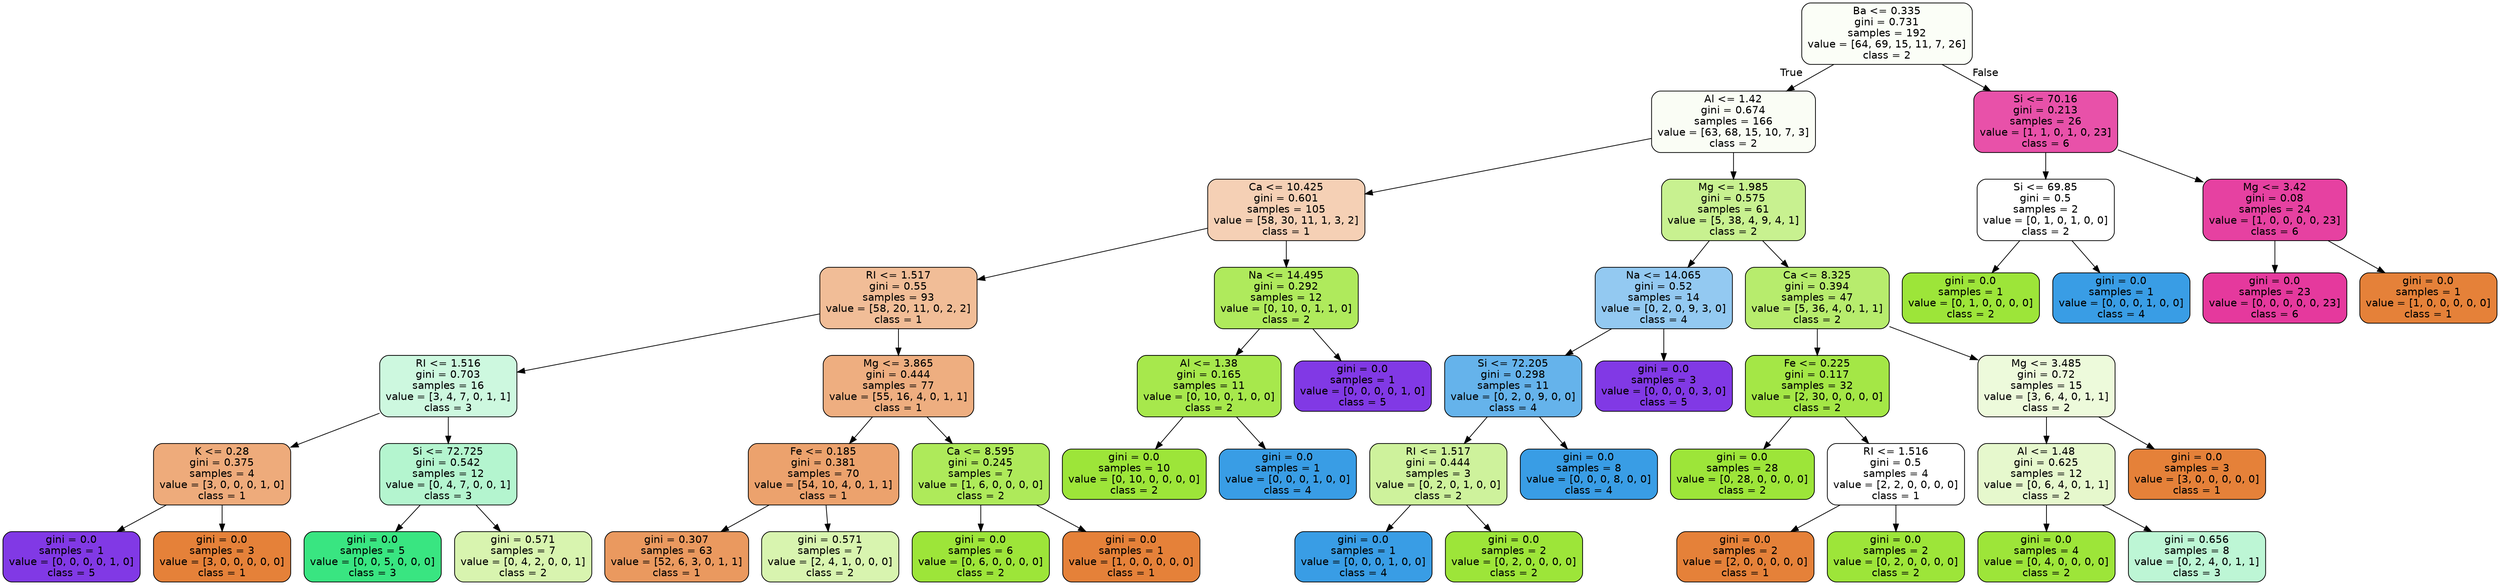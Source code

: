 digraph Tree {
node [shape=box, style="filled, rounded", color="black", fontname=helvetica] ;
edge [fontname=helvetica] ;
0 [label="Ba <= 0.335\ngini = 0.731\nsamples = 192\nvalue = [64, 69, 15, 11, 7, 26]\nclass = 2", fillcolor="#9de5390a"] ;
1 [label="Al <= 1.42\ngini = 0.674\nsamples = 166\nvalue = [63, 68, 15, 10, 7, 3]\nclass = 2", fillcolor="#9de5390c"] ;
0 -> 1 [labeldistance=2.5, labelangle=45, headlabel="True"] ;
2 [label="Ca <= 10.425\ngini = 0.601\nsamples = 105\nvalue = [58, 30, 11, 1, 3, 2]\nclass = 1", fillcolor="#e581395f"] ;
1 -> 2 ;
3 [label="RI <= 1.517\ngini = 0.55\nsamples = 93\nvalue = [58, 20, 11, 0, 2, 2]\nclass = 1", fillcolor="#e5813985"] ;
2 -> 3 ;
4 [label="RI <= 1.516\ngini = 0.703\nsamples = 16\nvalue = [3, 4, 7, 0, 1, 1]\nclass = 3", fillcolor="#39e58140"] ;
3 -> 4 ;
5 [label="K <= 0.28\ngini = 0.375\nsamples = 4\nvalue = [3, 0, 0, 0, 1, 0]\nclass = 1", fillcolor="#e58139aa"] ;
4 -> 5 ;
6 [label="gini = 0.0\nsamples = 1\nvalue = [0, 0, 0, 0, 1, 0]\nclass = 5", fillcolor="#8139e5ff"] ;
5 -> 6 ;
7 [label="gini = 0.0\nsamples = 3\nvalue = [3, 0, 0, 0, 0, 0]\nclass = 1", fillcolor="#e58139ff"] ;
5 -> 7 ;
8 [label="Si <= 72.725\ngini = 0.542\nsamples = 12\nvalue = [0, 4, 7, 0, 0, 1]\nclass = 3", fillcolor="#39e58160"] ;
4 -> 8 ;
9 [label="gini = 0.0\nsamples = 5\nvalue = [0, 0, 5, 0, 0, 0]\nclass = 3", fillcolor="#39e581ff"] ;
8 -> 9 ;
10 [label="gini = 0.571\nsamples = 7\nvalue = [0, 4, 2, 0, 0, 1]\nclass = 2", fillcolor="#9de53966"] ;
8 -> 10 ;
11 [label="Mg <= 3.865\ngini = 0.444\nsamples = 77\nvalue = [55, 16, 4, 0, 1, 1]\nclass = 1", fillcolor="#e58139a3"] ;
3 -> 11 ;
12 [label="Fe <= 0.185\ngini = 0.381\nsamples = 70\nvalue = [54, 10, 4, 0, 1, 1]\nclass = 1", fillcolor="#e58139bb"] ;
11 -> 12 ;
13 [label="gini = 0.307\nsamples = 63\nvalue = [52, 6, 3, 0, 1, 1]\nclass = 1", fillcolor="#e58139ce"] ;
12 -> 13 ;
14 [label="gini = 0.571\nsamples = 7\nvalue = [2, 4, 1, 0, 0, 0]\nclass = 2", fillcolor="#9de53966"] ;
12 -> 14 ;
15 [label="Ca <= 8.595\ngini = 0.245\nsamples = 7\nvalue = [1, 6, 0, 0, 0, 0]\nclass = 2", fillcolor="#9de539d4"] ;
11 -> 15 ;
16 [label="gini = 0.0\nsamples = 6\nvalue = [0, 6, 0, 0, 0, 0]\nclass = 2", fillcolor="#9de539ff"] ;
15 -> 16 ;
17 [label="gini = 0.0\nsamples = 1\nvalue = [1, 0, 0, 0, 0, 0]\nclass = 1", fillcolor="#e58139ff"] ;
15 -> 17 ;
18 [label="Na <= 14.495\ngini = 0.292\nsamples = 12\nvalue = [0, 10, 0, 1, 1, 0]\nclass = 2", fillcolor="#9de539d1"] ;
2 -> 18 ;
19 [label="Al <= 1.38\ngini = 0.165\nsamples = 11\nvalue = [0, 10, 0, 1, 0, 0]\nclass = 2", fillcolor="#9de539e6"] ;
18 -> 19 ;
20 [label="gini = 0.0\nsamples = 10\nvalue = [0, 10, 0, 0, 0, 0]\nclass = 2", fillcolor="#9de539ff"] ;
19 -> 20 ;
21 [label="gini = 0.0\nsamples = 1\nvalue = [0, 0, 0, 1, 0, 0]\nclass = 4", fillcolor="#399de5ff"] ;
19 -> 21 ;
22 [label="gini = 0.0\nsamples = 1\nvalue = [0, 0, 0, 0, 1, 0]\nclass = 5", fillcolor="#8139e5ff"] ;
18 -> 22 ;
23 [label="Mg <= 1.985\ngini = 0.575\nsamples = 61\nvalue = [5, 38, 4, 9, 4, 1]\nclass = 2", fillcolor="#9de5398e"] ;
1 -> 23 ;
24 [label="Na <= 14.065\ngini = 0.52\nsamples = 14\nvalue = [0, 2, 0, 9, 3, 0]\nclass = 4", fillcolor="#399de58b"] ;
23 -> 24 ;
25 [label="Si <= 72.205\ngini = 0.298\nsamples = 11\nvalue = [0, 2, 0, 9, 0, 0]\nclass = 4", fillcolor="#399de5c6"] ;
24 -> 25 ;
26 [label="RI <= 1.517\ngini = 0.444\nsamples = 3\nvalue = [0, 2, 0, 1, 0, 0]\nclass = 2", fillcolor="#9de5397f"] ;
25 -> 26 ;
27 [label="gini = 0.0\nsamples = 1\nvalue = [0, 0, 0, 1, 0, 0]\nclass = 4", fillcolor="#399de5ff"] ;
26 -> 27 ;
28 [label="gini = 0.0\nsamples = 2\nvalue = [0, 2, 0, 0, 0, 0]\nclass = 2", fillcolor="#9de539ff"] ;
26 -> 28 ;
29 [label="gini = 0.0\nsamples = 8\nvalue = [0, 0, 0, 8, 0, 0]\nclass = 4", fillcolor="#399de5ff"] ;
25 -> 29 ;
30 [label="gini = 0.0\nsamples = 3\nvalue = [0, 0, 0, 0, 3, 0]\nclass = 5", fillcolor="#8139e5ff"] ;
24 -> 30 ;
31 [label="Ca <= 8.325\ngini = 0.394\nsamples = 47\nvalue = [5, 36, 4, 0, 1, 1]\nclass = 2", fillcolor="#9de539bc"] ;
23 -> 31 ;
32 [label="Fe <= 0.225\ngini = 0.117\nsamples = 32\nvalue = [2, 30, 0, 0, 0, 0]\nclass = 2", fillcolor="#9de539ee"] ;
31 -> 32 ;
33 [label="gini = 0.0\nsamples = 28\nvalue = [0, 28, 0, 0, 0, 0]\nclass = 2", fillcolor="#9de539ff"] ;
32 -> 33 ;
34 [label="RI <= 1.516\ngini = 0.5\nsamples = 4\nvalue = [2, 2, 0, 0, 0, 0]\nclass = 1", fillcolor="#e5813900"] ;
32 -> 34 ;
35 [label="gini = 0.0\nsamples = 2\nvalue = [2, 0, 0, 0, 0, 0]\nclass = 1", fillcolor="#e58139ff"] ;
34 -> 35 ;
36 [label="gini = 0.0\nsamples = 2\nvalue = [0, 2, 0, 0, 0, 0]\nclass = 2", fillcolor="#9de539ff"] ;
34 -> 36 ;
37 [label="Mg <= 3.485\ngini = 0.72\nsamples = 15\nvalue = [3, 6, 4, 0, 1, 1]\nclass = 2", fillcolor="#9de5392e"] ;
31 -> 37 ;
38 [label="Al <= 1.48\ngini = 0.625\nsamples = 12\nvalue = [0, 6, 4, 0, 1, 1]\nclass = 2", fillcolor="#9de53940"] ;
37 -> 38 ;
39 [label="gini = 0.0\nsamples = 4\nvalue = [0, 4, 0, 0, 0, 0]\nclass = 2", fillcolor="#9de539ff"] ;
38 -> 39 ;
40 [label="gini = 0.656\nsamples = 8\nvalue = [0, 2, 4, 0, 1, 1]\nclass = 3", fillcolor="#39e58155"] ;
38 -> 40 ;
41 [label="gini = 0.0\nsamples = 3\nvalue = [3, 0, 0, 0, 0, 0]\nclass = 1", fillcolor="#e58139ff"] ;
37 -> 41 ;
42 [label="Si <= 70.16\ngini = 0.213\nsamples = 26\nvalue = [1, 1, 0, 1, 0, 23]\nclass = 6", fillcolor="#e5399de0"] ;
0 -> 42 [labeldistance=2.5, labelangle=-45, headlabel="False"] ;
43 [label="Si <= 69.85\ngini = 0.5\nsamples = 2\nvalue = [0, 1, 0, 1, 0, 0]\nclass = 2", fillcolor="#9de53900"] ;
42 -> 43 ;
44 [label="gini = 0.0\nsamples = 1\nvalue = [0, 1, 0, 0, 0, 0]\nclass = 2", fillcolor="#9de539ff"] ;
43 -> 44 ;
45 [label="gini = 0.0\nsamples = 1\nvalue = [0, 0, 0, 1, 0, 0]\nclass = 4", fillcolor="#399de5ff"] ;
43 -> 45 ;
46 [label="Mg <= 3.42\ngini = 0.08\nsamples = 24\nvalue = [1, 0, 0, 0, 0, 23]\nclass = 6", fillcolor="#e5399df4"] ;
42 -> 46 ;
47 [label="gini = 0.0\nsamples = 23\nvalue = [0, 0, 0, 0, 0, 23]\nclass = 6", fillcolor="#e5399dff"] ;
46 -> 47 ;
48 [label="gini = 0.0\nsamples = 1\nvalue = [1, 0, 0, 0, 0, 0]\nclass = 1", fillcolor="#e58139ff"] ;
46 -> 48 ;
}
